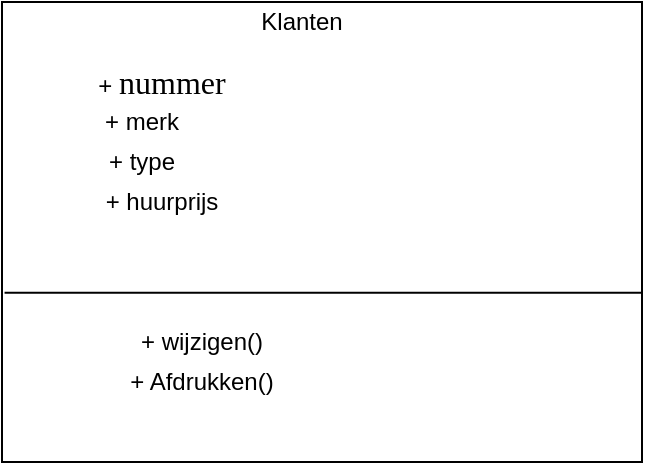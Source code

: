 <mxfile version="13.1.1" type="device"><diagram id="UPTkTaKnkjZzv_iTt6YQ" name="Page-1"><mxGraphModel dx="1038" dy="499" grid="1" gridSize="10" guides="1" tooltips="1" connect="1" arrows="1" fold="1" page="1" pageScale="1" pageWidth="827" pageHeight="1169" math="0" shadow="0"><root><mxCell id="0"/><mxCell id="1" parent="0"/><mxCell id="BxwoD_QuJ7njngH112a9-1" value="" style="rounded=0;whiteSpace=wrap;html=1;" vertex="1" parent="1"><mxGeometry x="60" y="120" width="320" height="230" as="geometry"/></mxCell><mxCell id="BxwoD_QuJ7njngH112a9-2" value="Klanten" style="text;html=1;strokeColor=none;fillColor=none;align=center;verticalAlign=middle;whiteSpace=wrap;rounded=0;" vertex="1" parent="1"><mxGeometry x="190" y="120" width="40" height="20" as="geometry"/></mxCell><mxCell id="BxwoD_QuJ7njngH112a9-3" value="+&amp;nbsp;&lt;span style=&quot;font-family: &amp;#34;times new roman&amp;#34; ; font-size: medium&quot;&gt;nummer&lt;/span&gt;" style="text;html=1;strokeColor=none;fillColor=none;align=center;verticalAlign=middle;whiteSpace=wrap;rounded=0;" vertex="1" parent="1"><mxGeometry x="120" y="150" width="40" height="20" as="geometry"/></mxCell><mxCell id="BxwoD_QuJ7njngH112a9-4" value="+ merk" style="text;html=1;strokeColor=none;fillColor=none;align=center;verticalAlign=middle;whiteSpace=wrap;rounded=0;" vertex="1" parent="1"><mxGeometry x="110" y="170" width="40" height="20" as="geometry"/></mxCell><mxCell id="BxwoD_QuJ7njngH112a9-5" value="+ type" style="text;html=1;strokeColor=none;fillColor=none;align=center;verticalAlign=middle;whiteSpace=wrap;rounded=0;" vertex="1" parent="1"><mxGeometry x="110" y="190" width="40" height="20" as="geometry"/></mxCell><mxCell id="BxwoD_QuJ7njngH112a9-6" value="+ huurprijs" style="text;html=1;strokeColor=none;fillColor=none;align=center;verticalAlign=middle;whiteSpace=wrap;rounded=0;" vertex="1" parent="1"><mxGeometry x="110" y="210" width="60" height="20" as="geometry"/></mxCell><mxCell id="BxwoD_QuJ7njngH112a9-7" value="+ wijzigen()" style="text;html=1;strokeColor=none;fillColor=none;align=center;verticalAlign=middle;whiteSpace=wrap;rounded=0;" vertex="1" parent="1"><mxGeometry x="120" y="280" width="80" height="20" as="geometry"/></mxCell><mxCell id="BxwoD_QuJ7njngH112a9-8" value="" style="endArrow=none;html=1;exitX=0.004;exitY=0.632;exitDx=0;exitDy=0;exitPerimeter=0;entryX=1.001;entryY=0.632;entryDx=0;entryDy=0;entryPerimeter=0;" edge="1" parent="1" source="BxwoD_QuJ7njngH112a9-1" target="BxwoD_QuJ7njngH112a9-1"><mxGeometry width="50" height="50" relative="1" as="geometry"><mxPoint x="500" y="310" as="sourcePoint"/><mxPoint x="550" y="260" as="targetPoint"/></mxGeometry></mxCell><mxCell id="BxwoD_QuJ7njngH112a9-9" value="+ Afdrukken()" style="text;html=1;strokeColor=none;fillColor=none;align=center;verticalAlign=middle;whiteSpace=wrap;rounded=0;" vertex="1" parent="1"><mxGeometry x="120" y="300" width="80" height="20" as="geometry"/></mxCell></root></mxGraphModel></diagram></mxfile>